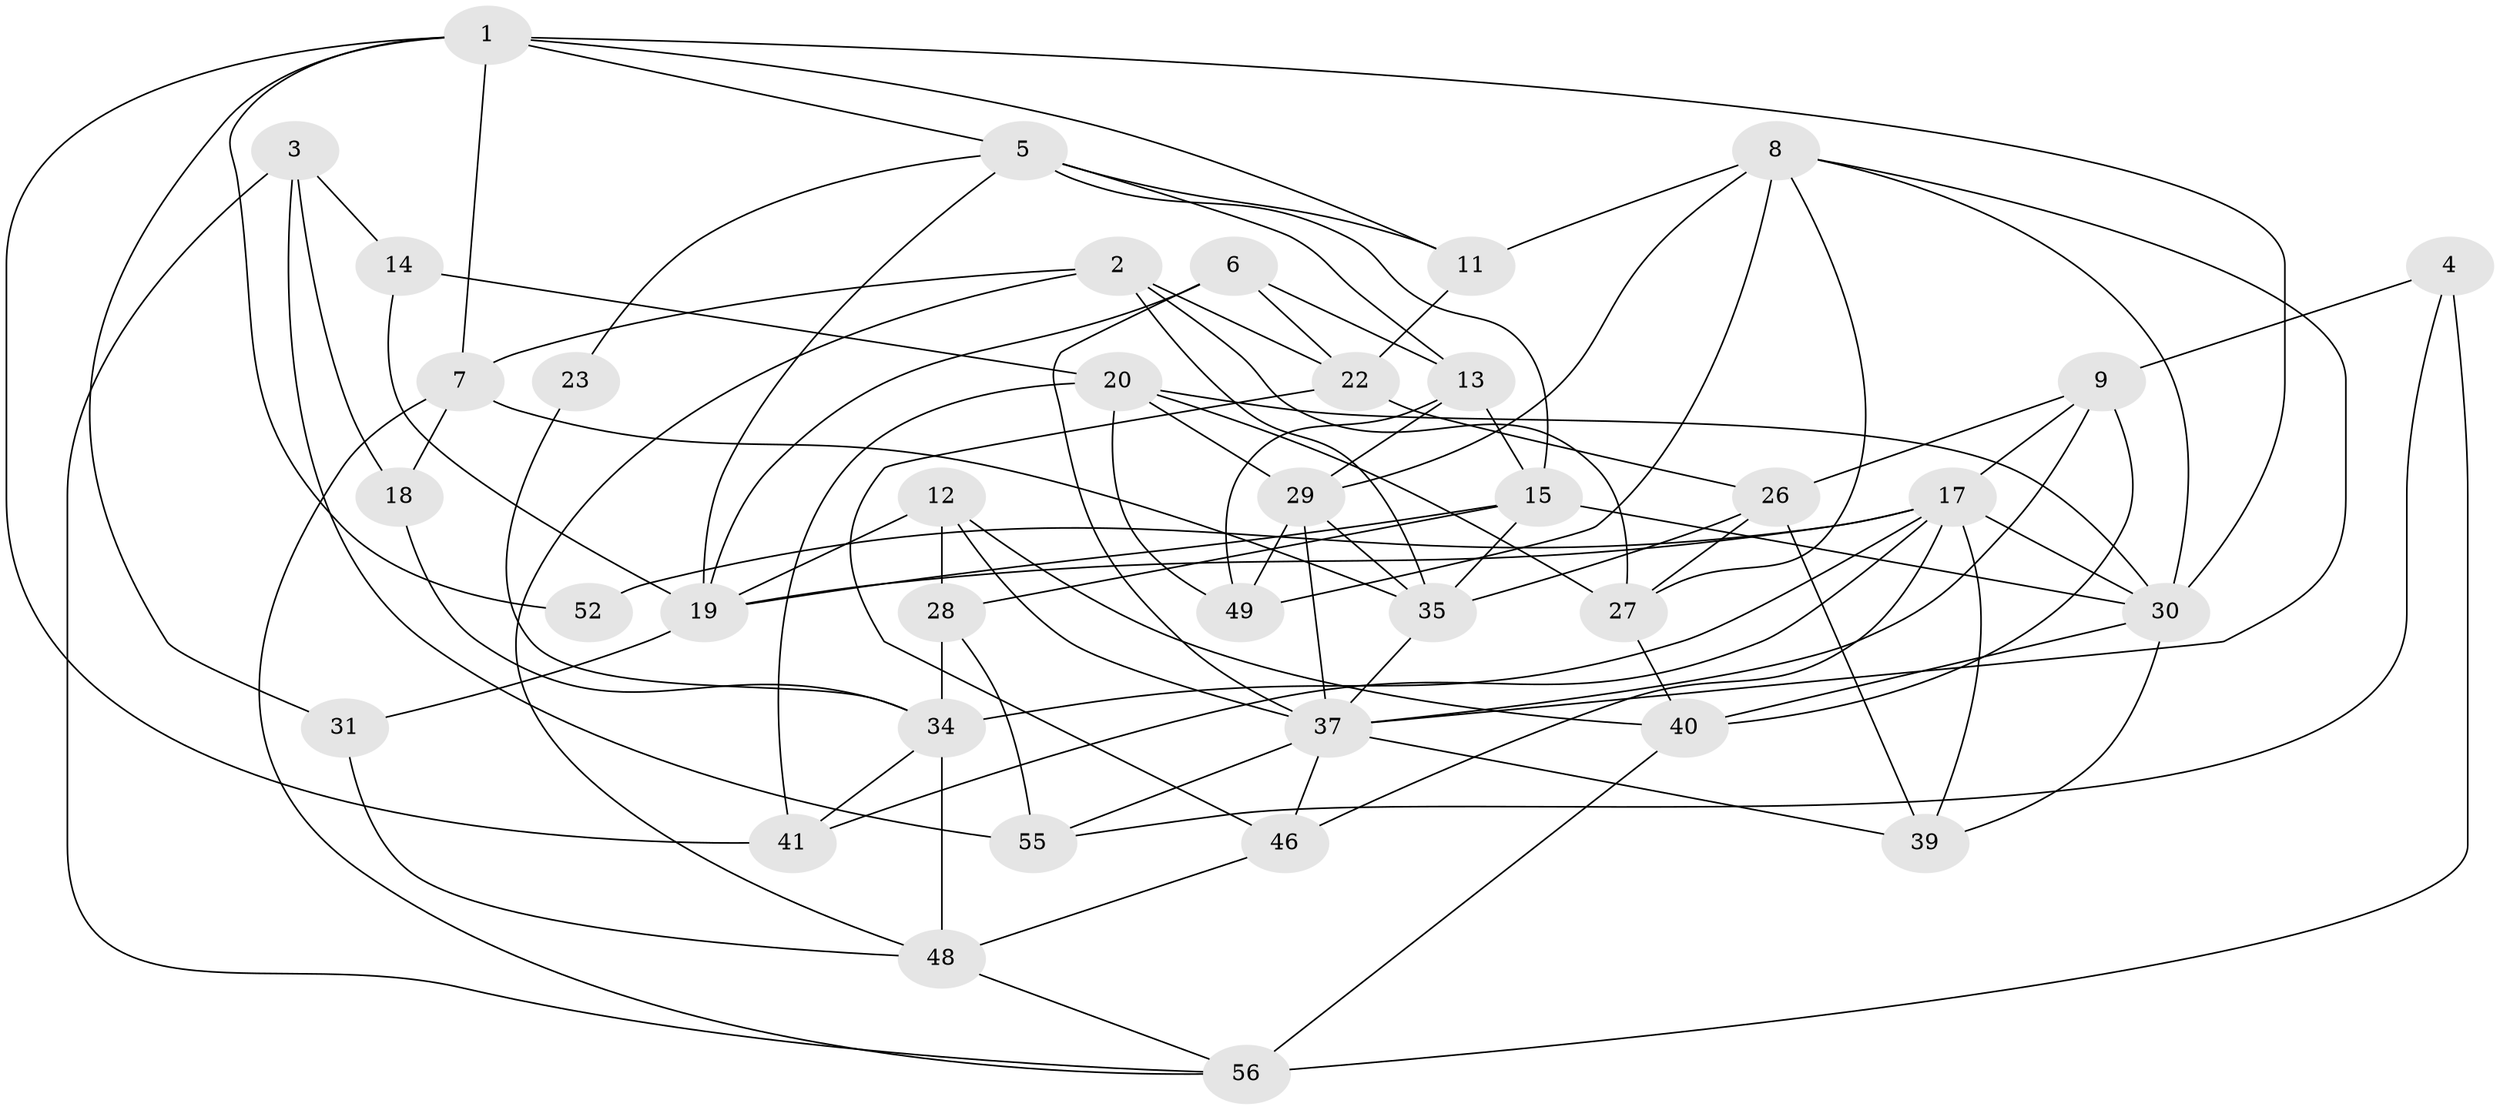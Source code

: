 // Generated by graph-tools (version 1.1) at 2025/24/03/03/25 07:24:02]
// undirected, 38 vertices, 93 edges
graph export_dot {
graph [start="1"]
  node [color=gray90,style=filled];
  1 [super="+21"];
  2;
  3 [super="+25"];
  4;
  5 [super="+58"];
  6 [super="+36"];
  7 [super="+38"];
  8 [super="+10"];
  9 [super="+16"];
  11;
  12 [super="+24"];
  13 [super="+43"];
  14;
  15;
  17 [super="+57"];
  18;
  19 [super="+53"];
  20 [super="+32"];
  22 [super="+33"];
  23;
  26;
  27 [super="+44"];
  28 [super="+62"];
  29 [super="+54"];
  30 [super="+47"];
  31;
  34;
  35 [super="+42"];
  37 [super="+51"];
  39;
  40;
  41 [super="+45"];
  46;
  48 [super="+50"];
  49 [super="+59"];
  52;
  55 [super="+60"];
  56 [super="+61"];
  1 -- 41;
  1 -- 5;
  1 -- 31;
  1 -- 52;
  1 -- 30;
  1 -- 11;
  1 -- 7;
  2 -- 27;
  2 -- 35;
  2 -- 22;
  2 -- 48;
  2 -- 7;
  3 -- 14;
  3 -- 18;
  3 -- 55;
  3 -- 56;
  4 -- 56 [weight=2];
  4 -- 9;
  4 -- 55;
  5 -- 19;
  5 -- 23;
  5 -- 11;
  5 -- 15;
  5 -- 13;
  6 -- 37;
  6 -- 19;
  6 -- 13;
  6 -- 22;
  7 -- 56;
  7 -- 35;
  7 -- 18;
  8 -- 30;
  8 -- 49;
  8 -- 11;
  8 -- 27;
  8 -- 29;
  8 -- 37;
  9 -- 37;
  9 -- 40;
  9 -- 26;
  9 -- 17;
  11 -- 22;
  12 -- 40;
  12 -- 37;
  12 -- 28;
  12 -- 19;
  13 -- 15;
  13 -- 49;
  13 -- 29;
  14 -- 19;
  14 -- 20;
  15 -- 35;
  15 -- 28;
  15 -- 30;
  15 -- 19;
  17 -- 34;
  17 -- 52;
  17 -- 30;
  17 -- 41;
  17 -- 39;
  17 -- 46;
  17 -- 19;
  18 -- 34;
  19 -- 31;
  20 -- 29 [weight=2];
  20 -- 41 [weight=2];
  20 -- 49;
  20 -- 30;
  20 -- 27;
  22 -- 46;
  22 -- 26;
  23 -- 34;
  26 -- 35;
  26 -- 39;
  26 -- 27;
  27 -- 40;
  28 -- 34;
  28 -- 55;
  29 -- 37 [weight=2];
  29 -- 35;
  29 -- 49;
  30 -- 39;
  30 -- 40;
  31 -- 48;
  34 -- 41;
  34 -- 48;
  35 -- 37;
  37 -- 39;
  37 -- 46;
  37 -- 55;
  40 -- 56;
  46 -- 48;
  48 -- 56;
}
